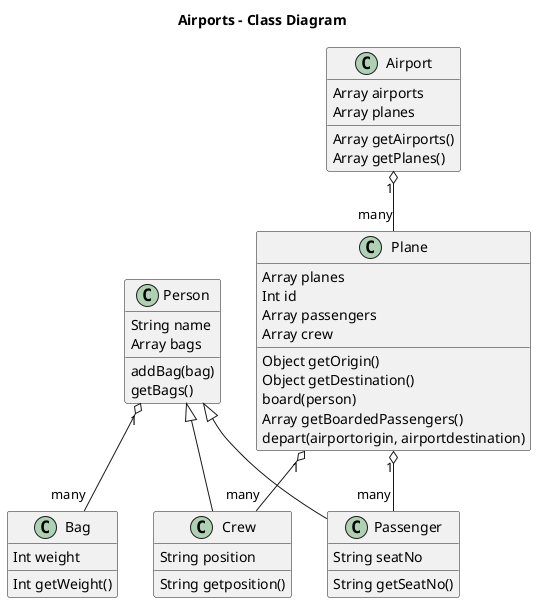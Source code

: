 @startuml
title Airports - Class Diagram
class Bag {
    Int weight
    Int getWeight()
}
class Passenger {
    String seatNo
    String getSeatNo()
}

class Crew {
    String position
    String getposition()
}

class Person {
    String name
    Array bags

    addBag(bag)
    getBags()
}

class Plane {
    Array planes
    Int id
    Array passengers
    Array crew

    Object getOrigin()
    Object getDestination() 
    board(person)
    Array getBoardedPassengers()
    depart(airportorigin, airportdestination)
}
class Airport {
    Array airports
    Array planes
    Array getAirports()
    Array getPlanes()
}


Airport "1" o-- "many" Plane
Person <|-- Passenger
Person <|-- Crew
Plane "1" o-- "many" Passenger
Plane "1" o-- "many" Crew
Person "1" o-- "many" Bag

@enduml